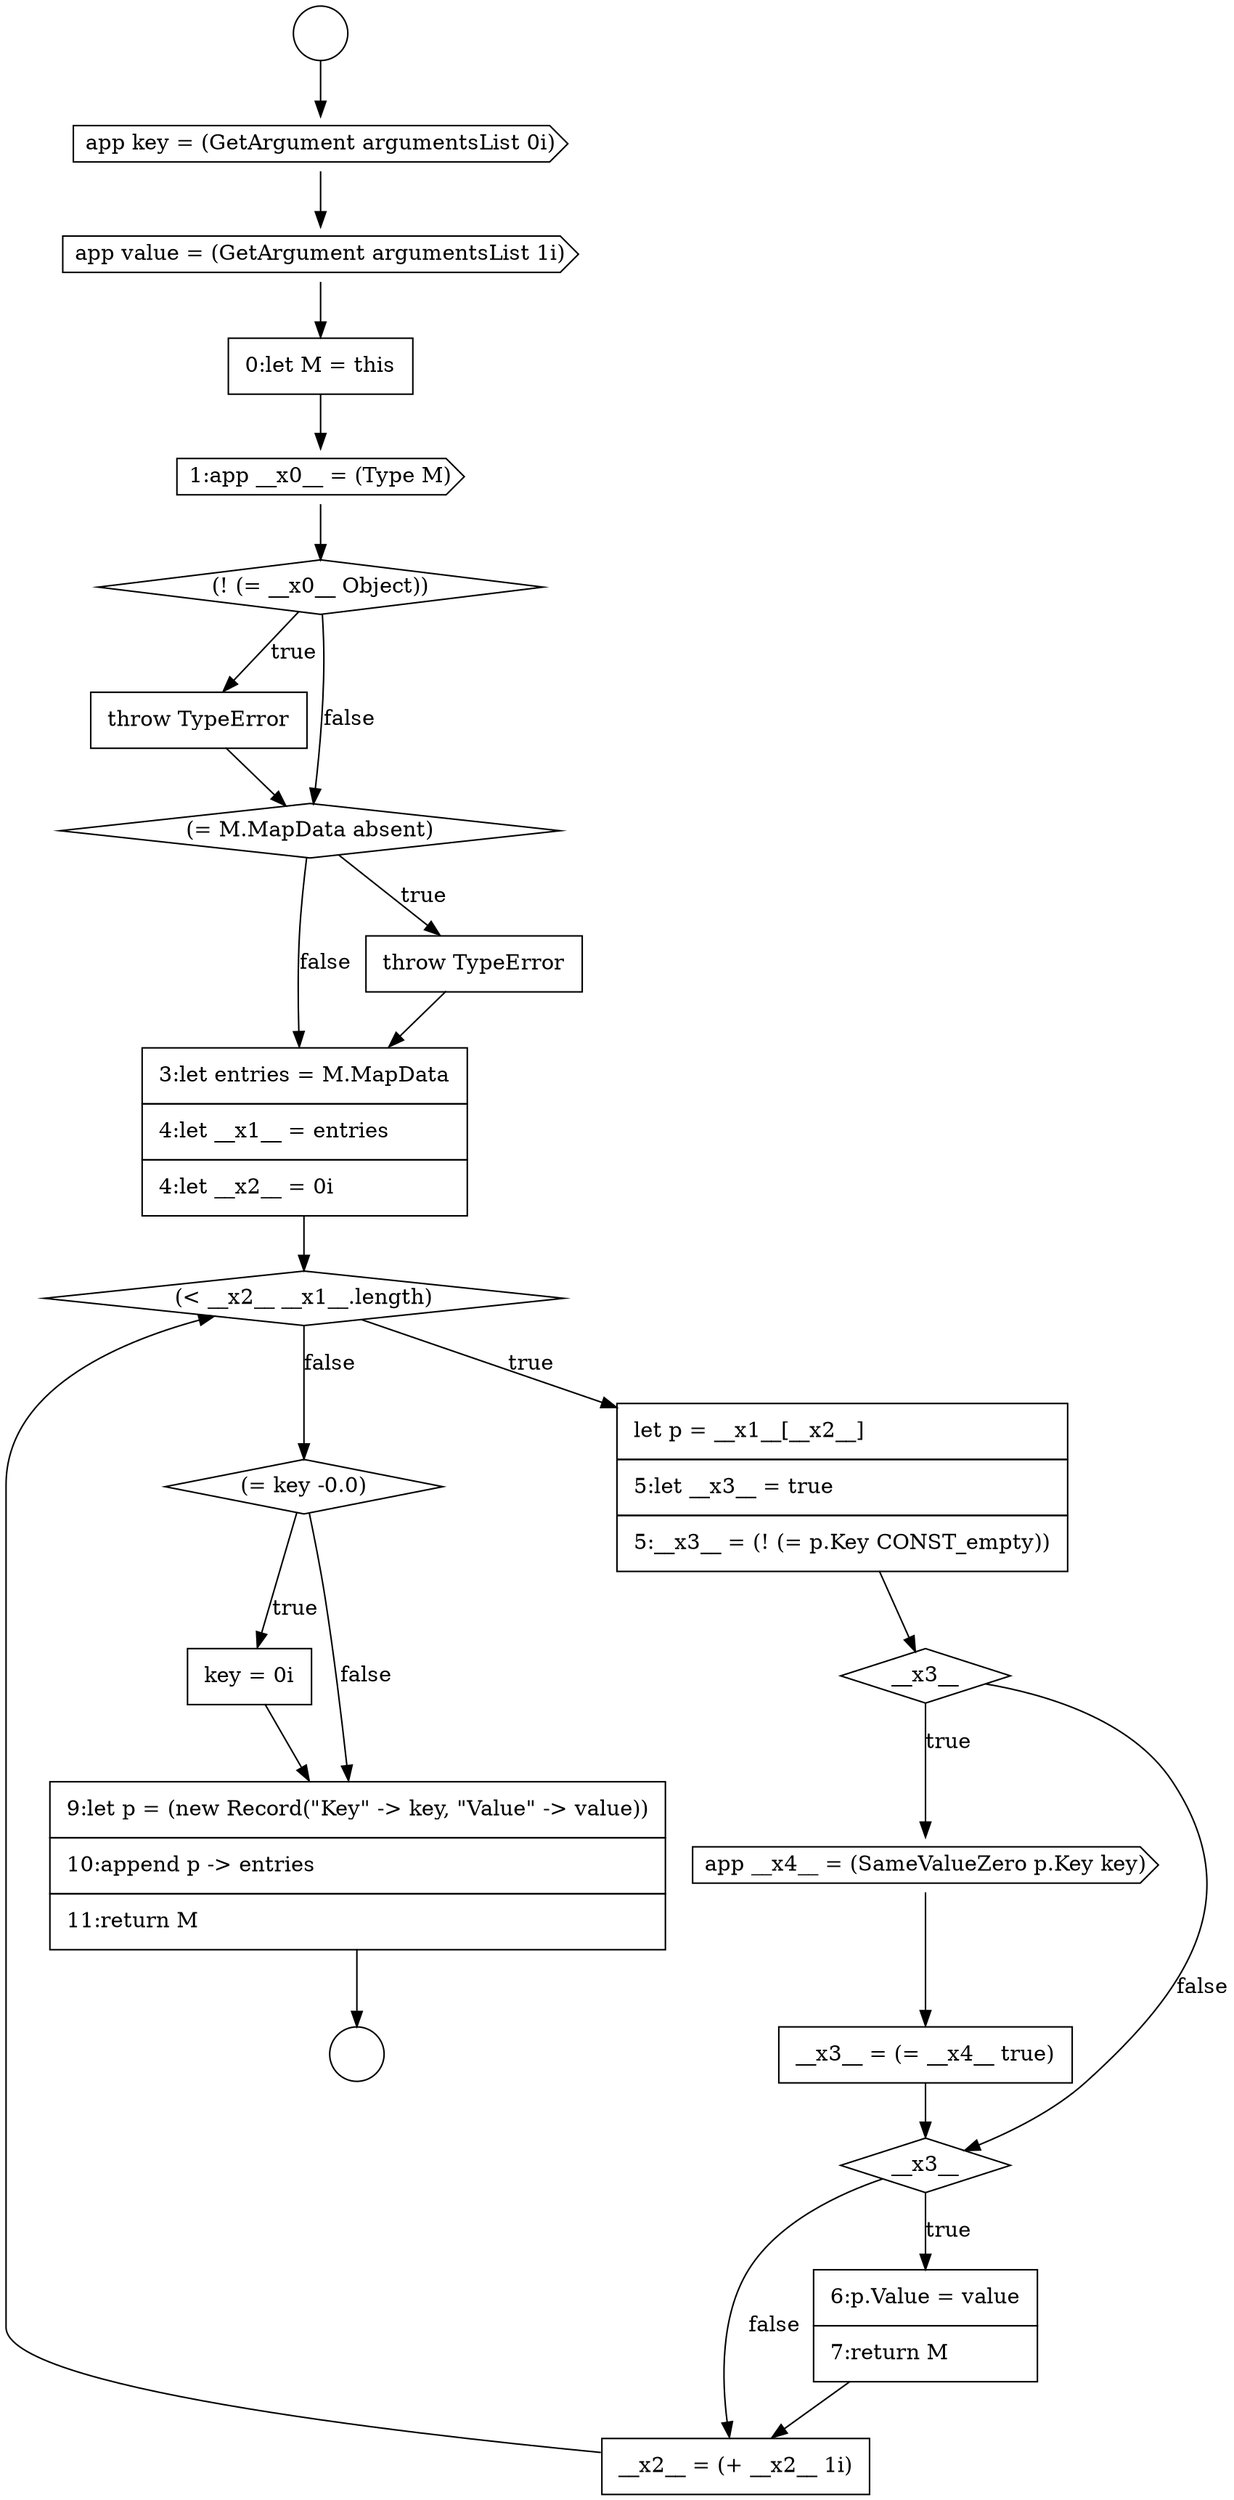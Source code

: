 digraph {
  node16184 [shape=none, margin=0, label=<<font color="black">
    <table border="0" cellborder="1" cellspacing="0" cellpadding="10">
      <tr><td align="left">throw TypeError</td></tr>
    </table>
  </font>> color="black" fillcolor="white" style=filled]
  node16196 [shape=diamond, label=<<font color="black">(= key -0.0)</font>> color="black" fillcolor="white" style=filled]
  node16179 [shape=cds, label=<<font color="black">app key = (GetArgument argumentsList 0i)</font>> color="black" fillcolor="white" style=filled]
  node16191 [shape=cds, label=<<font color="black">app __x4__ = (SameValueZero p.Key key)</font>> color="black" fillcolor="white" style=filled]
  node16187 [shape=none, margin=0, label=<<font color="black">
    <table border="0" cellborder="1" cellspacing="0" cellpadding="10">
      <tr><td align="left">3:let entries = M.MapData</td></tr>
      <tr><td align="left">4:let __x1__ = entries</td></tr>
      <tr><td align="left">4:let __x2__ = 0i</td></tr>
    </table>
  </font>> color="black" fillcolor="white" style=filled]
  node16178 [shape=circle label=" " color="black" fillcolor="white" style=filled]
  node16183 [shape=diamond, label=<<font color="black">(! (= __x0__ Object))</font>> color="black" fillcolor="white" style=filled]
  node16195 [shape=none, margin=0, label=<<font color="black">
    <table border="0" cellborder="1" cellspacing="0" cellpadding="10">
      <tr><td align="left">__x2__ = (+ __x2__ 1i)</td></tr>
    </table>
  </font>> color="black" fillcolor="white" style=filled]
  node16188 [shape=diamond, label=<<font color="black">(&lt; __x2__ __x1__.length)</font>> color="black" fillcolor="white" style=filled]
  node16189 [shape=none, margin=0, label=<<font color="black">
    <table border="0" cellborder="1" cellspacing="0" cellpadding="10">
      <tr><td align="left">let p = __x1__[__x2__]</td></tr>
      <tr><td align="left">5:let __x3__ = true</td></tr>
      <tr><td align="left">5:__x3__ = (! (= p.Key CONST_empty))</td></tr>
    </table>
  </font>> color="black" fillcolor="white" style=filled]
  node16194 [shape=none, margin=0, label=<<font color="black">
    <table border="0" cellborder="1" cellspacing="0" cellpadding="10">
      <tr><td align="left">6:p.Value = value</td></tr>
      <tr><td align="left">7:return M</td></tr>
    </table>
  </font>> color="black" fillcolor="white" style=filled]
  node16181 [shape=none, margin=0, label=<<font color="black">
    <table border="0" cellborder="1" cellspacing="0" cellpadding="10">
      <tr><td align="left">0:let M = this</td></tr>
    </table>
  </font>> color="black" fillcolor="white" style=filled]
  node16185 [shape=diamond, label=<<font color="black">(= M.MapData absent)</font>> color="black" fillcolor="white" style=filled]
  node16197 [shape=none, margin=0, label=<<font color="black">
    <table border="0" cellborder="1" cellspacing="0" cellpadding="10">
      <tr><td align="left">key = 0i</td></tr>
    </table>
  </font>> color="black" fillcolor="white" style=filled]
  node16190 [shape=diamond, label=<<font color="black">__x3__</font>> color="black" fillcolor="white" style=filled]
  node16182 [shape=cds, label=<<font color="black">1:app __x0__ = (Type M)</font>> color="black" fillcolor="white" style=filled]
  node16177 [shape=circle label=" " color="black" fillcolor="white" style=filled]
  node16198 [shape=none, margin=0, label=<<font color="black">
    <table border="0" cellborder="1" cellspacing="0" cellpadding="10">
      <tr><td align="left">9:let p = (new Record(&quot;Key&quot; -&gt; key, &quot;Value&quot; -&gt; value))</td></tr>
      <tr><td align="left">10:append p -&gt; entries</td></tr>
      <tr><td align="left">11:return M</td></tr>
    </table>
  </font>> color="black" fillcolor="white" style=filled]
  node16180 [shape=cds, label=<<font color="black">app value = (GetArgument argumentsList 1i)</font>> color="black" fillcolor="white" style=filled]
  node16193 [shape=diamond, label=<<font color="black">__x3__</font>> color="black" fillcolor="white" style=filled]
  node16186 [shape=none, margin=0, label=<<font color="black">
    <table border="0" cellborder="1" cellspacing="0" cellpadding="10">
      <tr><td align="left">throw TypeError</td></tr>
    </table>
  </font>> color="black" fillcolor="white" style=filled]
  node16192 [shape=none, margin=0, label=<<font color="black">
    <table border="0" cellborder="1" cellspacing="0" cellpadding="10">
      <tr><td align="left">__x3__ = (= __x4__ true)</td></tr>
    </table>
  </font>> color="black" fillcolor="white" style=filled]
  node16197 -> node16198 [ color="black"]
  node16189 -> node16190 [ color="black"]
  node16182 -> node16183 [ color="black"]
  node16194 -> node16195 [ color="black"]
  node16187 -> node16188 [ color="black"]
  node16179 -> node16180 [ color="black"]
  node16180 -> node16181 [ color="black"]
  node16198 -> node16178 [ color="black"]
  node16190 -> node16191 [label=<<font color="black">true</font>> color="black"]
  node16190 -> node16193 [label=<<font color="black">false</font>> color="black"]
  node16191 -> node16192 [ color="black"]
  node16195 -> node16188 [ color="black"]
  node16184 -> node16185 [ color="black"]
  node16192 -> node16193 [ color="black"]
  node16183 -> node16184 [label=<<font color="black">true</font>> color="black"]
  node16183 -> node16185 [label=<<font color="black">false</font>> color="black"]
  node16188 -> node16189 [label=<<font color="black">true</font>> color="black"]
  node16188 -> node16196 [label=<<font color="black">false</font>> color="black"]
  node16196 -> node16197 [label=<<font color="black">true</font>> color="black"]
  node16196 -> node16198 [label=<<font color="black">false</font>> color="black"]
  node16177 -> node16179 [ color="black"]
  node16193 -> node16194 [label=<<font color="black">true</font>> color="black"]
  node16193 -> node16195 [label=<<font color="black">false</font>> color="black"]
  node16185 -> node16186 [label=<<font color="black">true</font>> color="black"]
  node16185 -> node16187 [label=<<font color="black">false</font>> color="black"]
  node16186 -> node16187 [ color="black"]
  node16181 -> node16182 [ color="black"]
}
